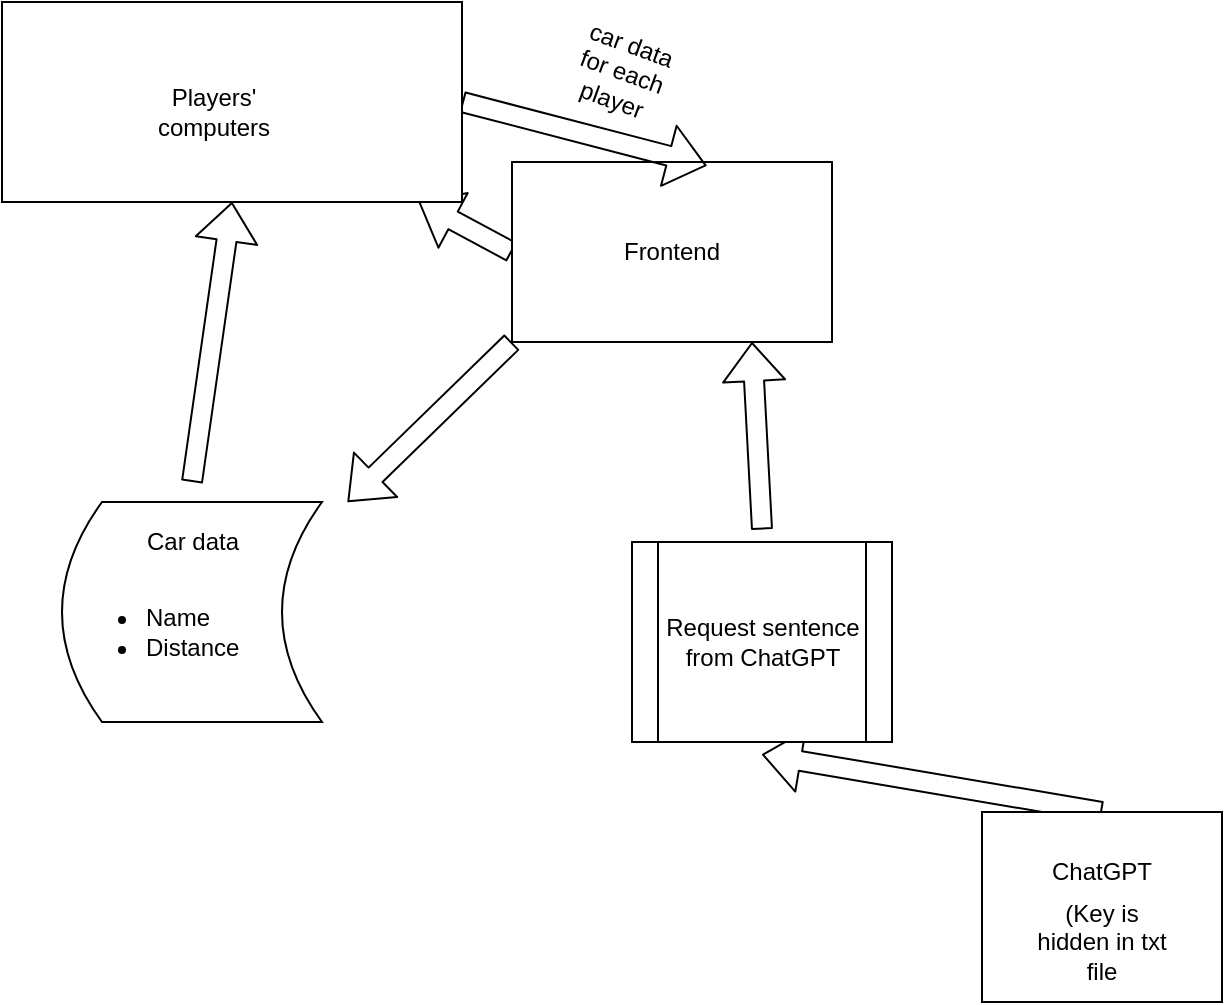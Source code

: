 <mxfile>
    <diagram id="JxPJDuJySM7g4hbUpDWP" name="Page-1">
        <mxGraphModel dx="1295" dy="432" grid="1" gridSize="10" guides="1" tooltips="1" connect="1" arrows="1" fold="1" page="1" pageScale="1" pageWidth="850" pageHeight="1100" math="0" shadow="0">
            <root>
                <mxCell id="0"/>
                <mxCell id="1" parent="0"/>
                <mxCell id="28" style="edgeStyle=none;shape=flexArrow;html=1;exitX=0;exitY=1;exitDx=0;exitDy=0;" edge="1" parent="1" source="2" target="8">
                    <mxGeometry relative="1" as="geometry"/>
                </mxCell>
                <mxCell id="36" style="edgeStyle=none;shape=flexArrow;html=1;exitX=0;exitY=0.5;exitDx=0;exitDy=0;" edge="1" parent="1" source="2" target="16">
                    <mxGeometry relative="1" as="geometry"/>
                </mxCell>
                <mxCell id="2" value="" style="rounded=0;whiteSpace=wrap;html=1;" parent="1" vertex="1">
                    <mxGeometry x="315" y="180" width="160" height="90" as="geometry"/>
                </mxCell>
                <mxCell id="3" value="Frontend" style="text;html=1;strokeColor=none;fillColor=none;align=center;verticalAlign=middle;whiteSpace=wrap;rounded=0;" parent="1" vertex="1">
                    <mxGeometry x="340" y="190" width="110" height="70" as="geometry"/>
                </mxCell>
                <mxCell id="6" value="" style="shape=dataStorage;whiteSpace=wrap;html=1;fixedSize=1;" parent="1" vertex="1">
                    <mxGeometry x="90" y="350" width="130" height="110" as="geometry"/>
                </mxCell>
                <mxCell id="31" style="edgeStyle=none;shape=flexArrow;html=1;exitX=0.5;exitY=0;exitDx=0;exitDy=0;entryX=0.5;entryY=1;entryDx=0;entryDy=0;" edge="1" parent="1" source="7" target="16">
                    <mxGeometry relative="1" as="geometry"/>
                </mxCell>
                <mxCell id="7" value="Car data" style="text;html=1;strokeColor=none;fillColor=none;align=center;verticalAlign=middle;whiteSpace=wrap;rounded=0;" parent="1" vertex="1">
                    <mxGeometry x="112.5" y="340" width="85" height="60" as="geometry"/>
                </mxCell>
                <mxCell id="8" value="&lt;ul&gt;&lt;li&gt;Name&lt;/li&gt;&lt;li&gt;Distance&lt;/li&gt;&lt;/ul&gt;" style="text;strokeColor=none;fillColor=none;html=1;whiteSpace=wrap;verticalAlign=middle;overflow=hidden;" parent="1" vertex="1">
                    <mxGeometry x="90" y="350" width="152" height="130" as="geometry"/>
                </mxCell>
                <mxCell id="18" style="edgeStyle=none;shape=flexArrow;html=1;exitX=0.5;exitY=0;exitDx=0;exitDy=0;entryX=0.5;entryY=1;entryDx=0;entryDy=0;" parent="1" source="9" target="13" edge="1">
                    <mxGeometry relative="1" as="geometry"/>
                </mxCell>
                <mxCell id="9" value="" style="rounded=0;whiteSpace=wrap;html=1;" parent="1" vertex="1">
                    <mxGeometry x="550" y="505" width="120" height="95" as="geometry"/>
                </mxCell>
                <mxCell id="10" value="ChatGPT" style="text;html=1;strokeColor=none;fillColor=none;align=center;verticalAlign=middle;whiteSpace=wrap;rounded=0;" parent="1" vertex="1">
                    <mxGeometry x="580" y="520" width="60" height="30" as="geometry"/>
                </mxCell>
                <mxCell id="12" value="" style="shape=process;whiteSpace=wrap;html=1;backgroundOutline=1;" parent="1" vertex="1">
                    <mxGeometry x="375" y="370" width="130" height="100" as="geometry"/>
                </mxCell>
                <mxCell id="19" style="edgeStyle=none;shape=flexArrow;html=1;exitX=0.5;exitY=0;exitDx=0;exitDy=0;entryX=0.75;entryY=1;entryDx=0;entryDy=0;" parent="1" source="13" target="2" edge="1">
                    <mxGeometry relative="1" as="geometry"/>
                </mxCell>
                <mxCell id="13" value="Request sentence from ChatGPT" style="text;html=1;strokeColor=none;fillColor=none;align=center;verticalAlign=middle;whiteSpace=wrap;rounded=0;" parent="1" vertex="1">
                    <mxGeometry x="382.5" y="363.75" width="115" height="112.5" as="geometry"/>
                </mxCell>
                <mxCell id="34" style="edgeStyle=none;shape=flexArrow;html=1;exitX=1;exitY=0.5;exitDx=0;exitDy=0;entryX=0.608;entryY=0.02;entryDx=0;entryDy=0;entryPerimeter=0;" edge="1" parent="1" source="16" target="2">
                    <mxGeometry relative="1" as="geometry"/>
                </mxCell>
                <mxCell id="16" value="" style="rounded=0;whiteSpace=wrap;html=1;" parent="1" vertex="1">
                    <mxGeometry x="60" y="100" width="230" height="100" as="geometry"/>
                </mxCell>
                <mxCell id="17" value="Players' computers" style="text;html=1;strokeColor=none;fillColor=none;align=center;verticalAlign=middle;whiteSpace=wrap;rounded=0;" parent="1" vertex="1">
                    <mxGeometry x="136" y="140" width="60" height="30" as="geometry"/>
                </mxCell>
                <mxCell id="33" value="(Key is hidden in txt file" style="text;html=1;strokeColor=none;fillColor=none;align=center;verticalAlign=middle;whiteSpace=wrap;rounded=0;" vertex="1" parent="1">
                    <mxGeometry x="575" y="550" width="70" height="40" as="geometry"/>
                </mxCell>
                <mxCell id="35" value="car data for each player" style="text;html=1;strokeColor=none;fillColor=none;align=center;verticalAlign=middle;whiteSpace=wrap;rounded=0;rotation=20;" vertex="1" parent="1">
                    <mxGeometry x="340" y="120" width="60" height="30" as="geometry"/>
                </mxCell>
            </root>
        </mxGraphModel>
    </diagram>
</mxfile>